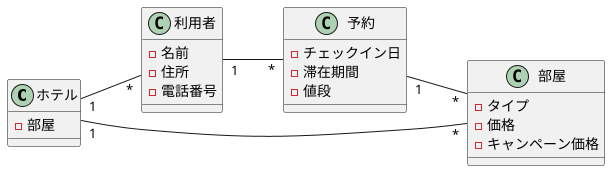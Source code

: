 @startuml
left to right direction
class ホテル {
    -部屋
}

class 利用者 {
    -名前
    -住所
    -電話番号
}

class 部屋 {
    -タイプ
    -価格
    -キャンペーン価格
}

class 予約 {
    -チェックイン日
    -滞在期間
    -値段
}

ホテル "1" -- "*" 部屋
ホテル "1" -- "*" 利用者
利用者 "1" -- "*" 予約
予約 "1" -- "*" 部屋 

@enduml